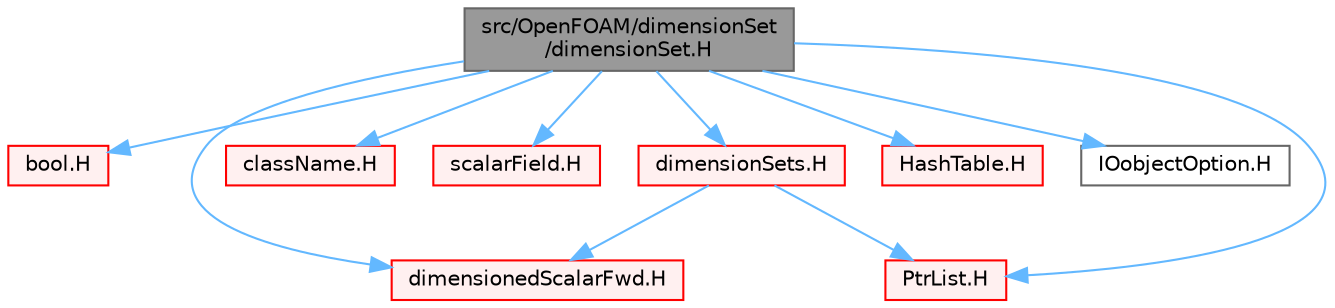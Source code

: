 digraph "src/OpenFOAM/dimensionSet/dimensionSet.H"
{
 // LATEX_PDF_SIZE
  bgcolor="transparent";
  edge [fontname=Helvetica,fontsize=10,labelfontname=Helvetica,labelfontsize=10];
  node [fontname=Helvetica,fontsize=10,shape=box,height=0.2,width=0.4];
  Node1 [id="Node000001",label="src/OpenFOAM/dimensionSet\l/dimensionSet.H",height=0.2,width=0.4,color="gray40", fillcolor="grey60", style="filled", fontcolor="black",tooltip=" "];
  Node1 -> Node2 [id="edge1_Node000001_Node000002",color="steelblue1",style="solid",tooltip=" "];
  Node2 [id="Node000002",label="bool.H",height=0.2,width=0.4,color="red", fillcolor="#FFF0F0", style="filled",URL="$bool_8H.html",tooltip="System bool."];
  Node1 -> Node7 [id="edge2_Node000001_Node000007",color="steelblue1",style="solid",tooltip=" "];
  Node7 [id="Node000007",label="dimensionedScalarFwd.H",height=0.2,width=0.4,color="red", fillcolor="#FFF0F0", style="filled",URL="$dimensionedScalarFwd_8H.html",tooltip=" "];
  Node1 -> Node9 [id="edge3_Node000001_Node000009",color="steelblue1",style="solid",tooltip=" "];
  Node9 [id="Node000009",label="className.H",height=0.2,width=0.4,color="red", fillcolor="#FFF0F0", style="filled",URL="$className_8H.html",tooltip="Macro definitions for declaring ClassName(), NamespaceName(), etc."];
  Node1 -> Node32 [id="edge4_Node000001_Node000032",color="steelblue1",style="solid",tooltip=" "];
  Node32 [id="Node000032",label="scalarField.H",height=0.2,width=0.4,color="red", fillcolor="#FFF0F0", style="filled",URL="$scalarField_8H.html",tooltip=" "];
  Node1 -> Node161 [id="edge5_Node000001_Node000161",color="steelblue1",style="solid",tooltip=" "];
  Node161 [id="Node000161",label="PtrList.H",height=0.2,width=0.4,color="red", fillcolor="#FFF0F0", style="filled",URL="$PtrList_8H.html",tooltip=" "];
  Node1 -> Node124 [id="edge6_Node000001_Node000124",color="steelblue1",style="solid",tooltip=" "];
  Node124 [id="Node000124",label="HashTable.H",height=0.2,width=0.4,color="red", fillcolor="#FFF0F0", style="filled",URL="$HashTable_8H.html",tooltip=" "];
  Node1 -> Node116 [id="edge7_Node000001_Node000116",color="steelblue1",style="solid",tooltip=" "];
  Node116 [id="Node000116",label="IOobjectOption.H",height=0.2,width=0.4,color="grey40", fillcolor="white", style="filled",URL="$IOobjectOption_8H.html",tooltip=" "];
  Node1 -> Node170 [id="edge8_Node000001_Node000170",color="steelblue1",style="solid",tooltip=" "];
  Node170 [id="Node000170",label="dimensionSets.H",height=0.2,width=0.4,color="red", fillcolor="#FFF0F0", style="filled",URL="$dimensionSets_8H.html",tooltip="Useful dimension sets."];
  Node170 -> Node7 [id="edge9_Node000170_Node000007",color="steelblue1",style="solid",tooltip=" "];
  Node170 -> Node161 [id="edge10_Node000170_Node000161",color="steelblue1",style="solid",tooltip=" "];
}
